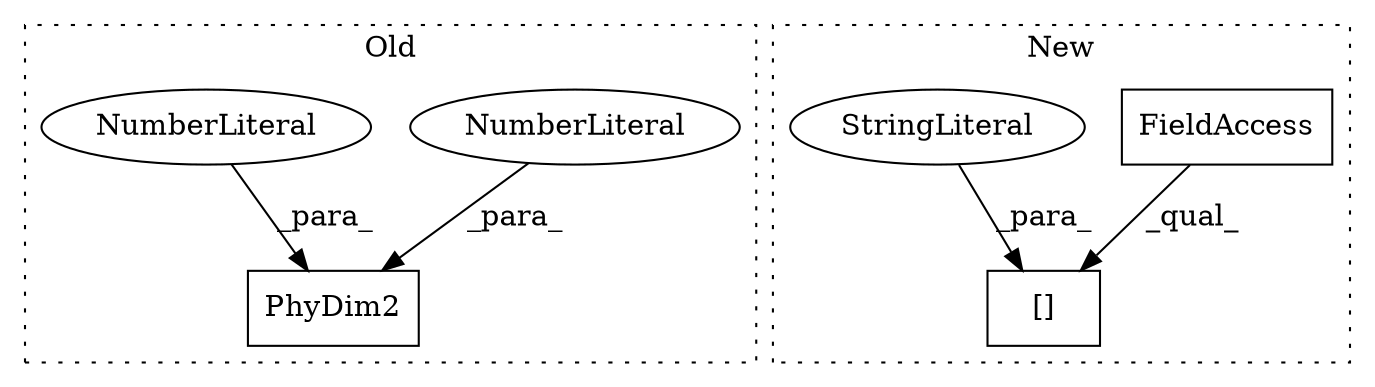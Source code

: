 digraph G {
subgraph cluster0 {
1 [label="PhyDim2" a="32" s="7729,7740" l="8,1" shape="box"];
3 [label="NumberLiteral" a="34" s="7737" l="1" shape="ellipse"];
4 [label="NumberLiteral" a="34" s="7739" l="1" shape="ellipse"];
label = "Old";
style="dotted";
}
subgraph cluster1 {
2 [label="[]" a="2" s="5401,5436" l="18,1" shape="box"];
5 [label="FieldAccess" a="22" s="5401" l="17" shape="box"];
6 [label="StringLiteral" a="45" s="5419" l="17" shape="ellipse"];
label = "New";
style="dotted";
}
3 -> 1 [label="_para_"];
4 -> 1 [label="_para_"];
5 -> 2 [label="_qual_"];
6 -> 2 [label="_para_"];
}